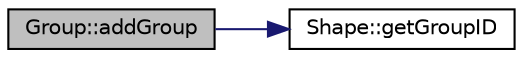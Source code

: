 digraph "Group::addGroup"
{
 // LATEX_PDF_SIZE
  edge [fontname="Helvetica",fontsize="10",labelfontname="Helvetica",labelfontsize="10"];
  node [fontname="Helvetica",fontsize="10",shape=record];
  rankdir="LR";
  Node1 [label="Group::addGroup",height=0.2,width=0.4,color="black", fillcolor="grey75", style="filled", fontcolor="black",tooltip=" "];
  Node1 -> Node2 [color="midnightblue",fontsize="10",style="solid",fontname="Helvetica"];
  Node2 [label="Shape::getGroupID",height=0.2,width=0.4,color="black", fillcolor="white", style="filled",URL="$class_shape.html#a1fe03d9dccf93da0649794d943ea73b4",tooltip=" "];
}
